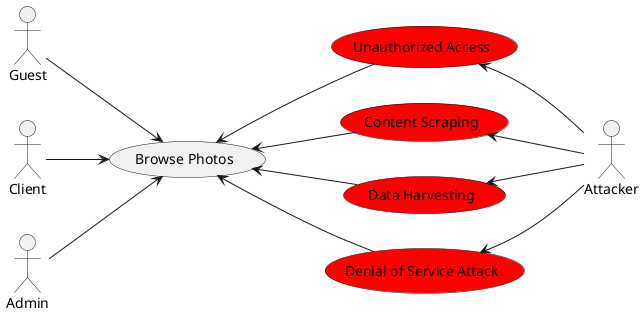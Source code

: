 @startuml UseCaseDiagram

left to right direction

actor Guest
actor Client
actor Admin
actor Attacker


usecase (Browse Photos)
usecase (Unauthorized Access) #Red
usecase (Content Scraping) #Red
usecase (Data Harvesting) #Red
usecase (Denial of Service Attack) #Red


(Unauthorized Access)<-- Attacker
(Content Scraping)<-- Attacker
(Data Harvesting)<-- Attacker
(Denial of Service Attack)<-- Attacker
(Browse Photos)<-- (Unauthorized Access)
(Browse Photos)<-- (Content Scraping)
(Browse Photos)<-- (Data Harvesting)
(Browse Photos)<-- (Denial of Service Attack)



Guest --> (Browse Photos)
Client --> (Browse Photos)
Admin --> (Browse Photos)


@enduml